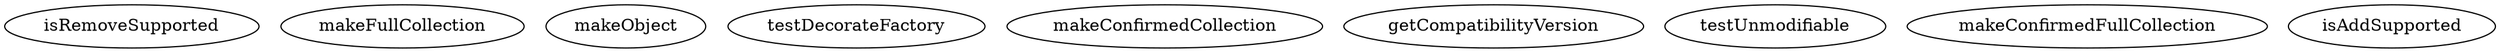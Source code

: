 digraph G {
isRemoveSupported;
makeFullCollection;
makeObject;
testDecorateFactory;
makeConfirmedCollection;
getCompatibilityVersion;
testUnmodifiable;
makeConfirmedFullCollection;
isAddSupported;
}